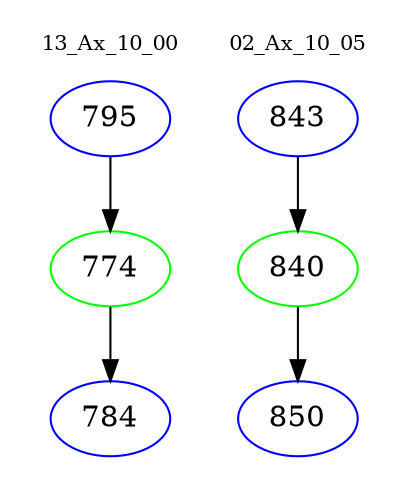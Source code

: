 digraph{
subgraph cluster_0 {
color = white
label = "13_Ax_10_00";
fontsize=10;
T0_795 [label="795", color="blue"]
T0_795 -> T0_774 [color="black"]
T0_774 [label="774", color="green"]
T0_774 -> T0_784 [color="black"]
T0_784 [label="784", color="blue"]
}
subgraph cluster_1 {
color = white
label = "02_Ax_10_05";
fontsize=10;
T1_843 [label="843", color="blue"]
T1_843 -> T1_840 [color="black"]
T1_840 [label="840", color="green"]
T1_840 -> T1_850 [color="black"]
T1_850 [label="850", color="blue"]
}
}
